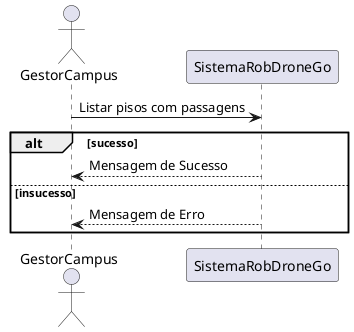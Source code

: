@startuml vp1
actor GestorCampus as actor
participant SistemaRobDroneGo as srdg
actor -> srdg: Listar pisos com passagens
alt sucesso
srdg --> actor : Mensagem de Sucesso
else insucesso
srdg -->actor : Mensagem de Erro
end
@enduml